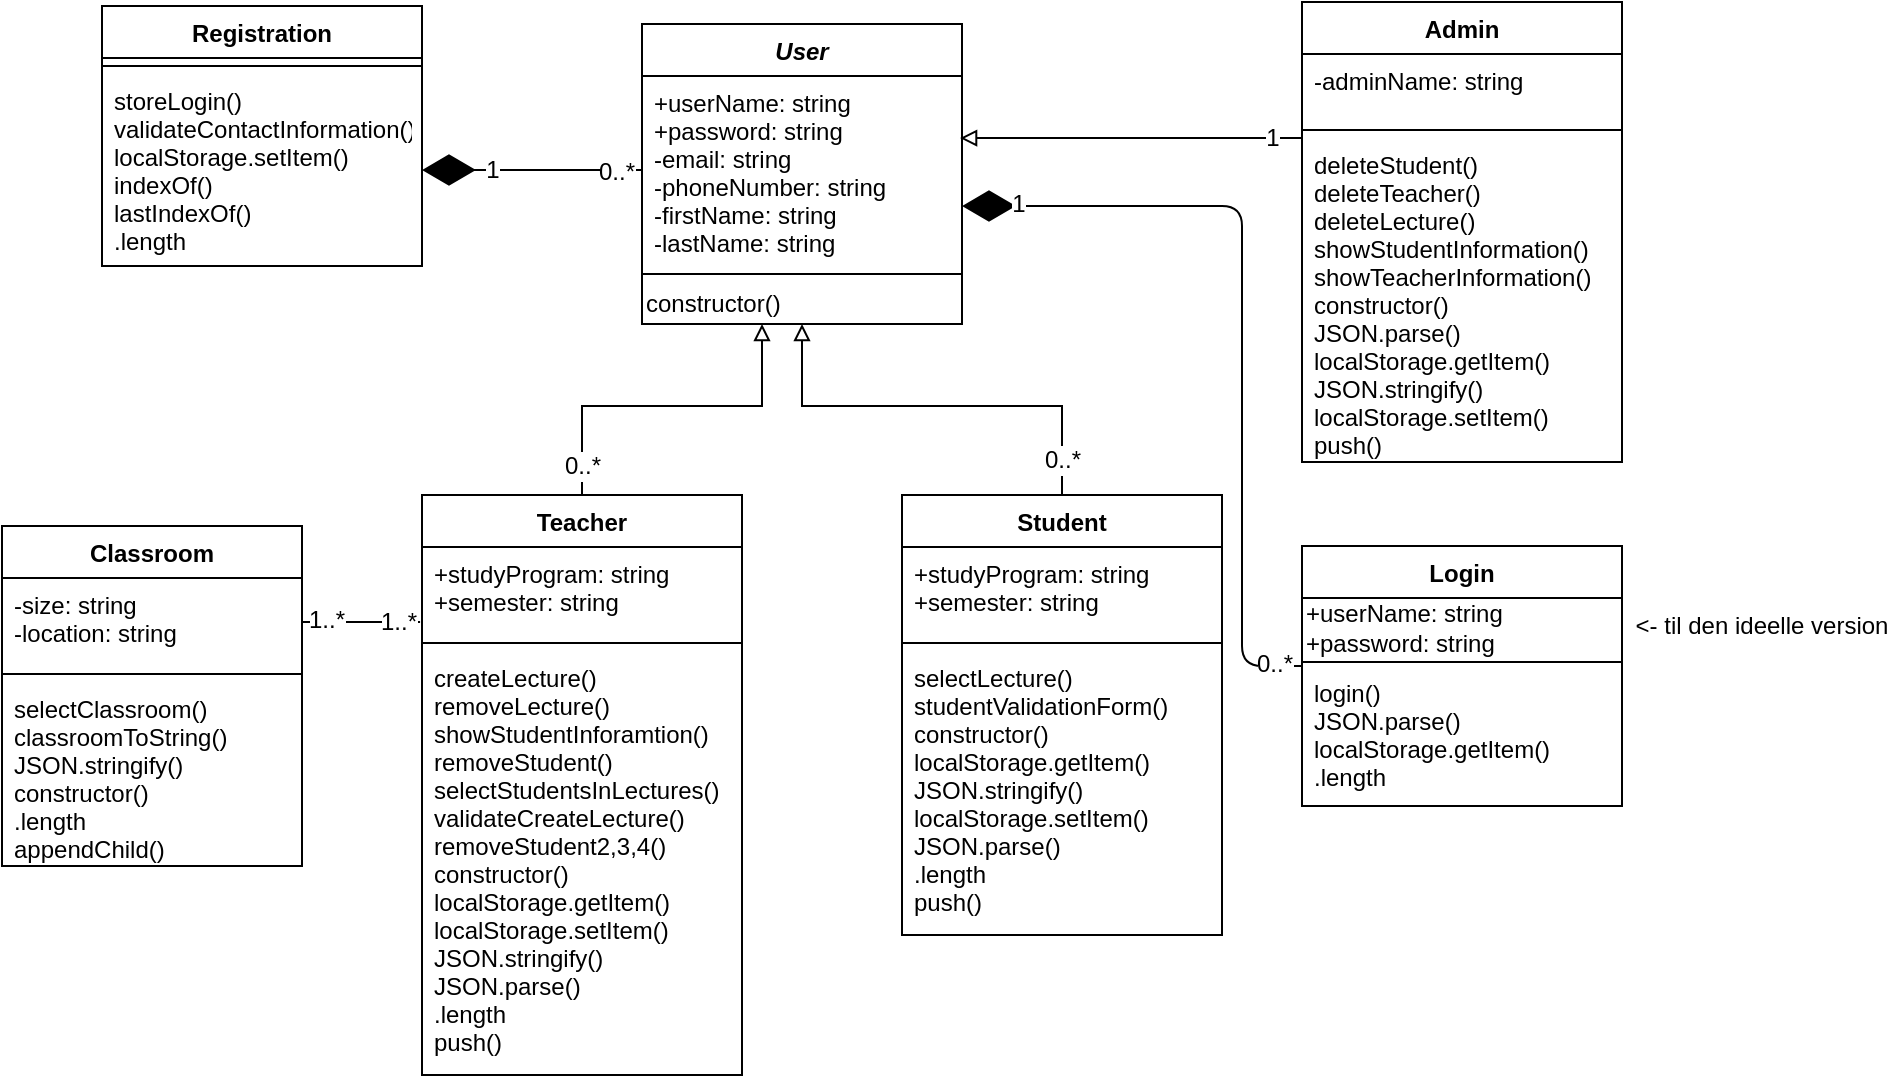 <mxfile version="12.3.8" type="github" pages="1">
  <diagram name="Page-1" id="e7e014a7-5840-1c2e-5031-d8a46d1fe8dd">
    <mxGraphModel dx="1648" dy="748" grid="1" gridSize="10" guides="1" tooltips="1" connect="1" arrows="1" fold="1" page="1" pageScale="1" pageWidth="1169" pageHeight="826" background="#ffffff" math="0" shadow="0">
      <root>
        <mxCell id="0"/>
        <mxCell id="1" parent="0"/>
        <mxCell id="LFXo94fJ0sIlH8z8r5xg-41" value="" style="edgeStyle=orthogonalEdgeStyle;rounded=0;orthogonalLoop=1;jettySize=auto;html=1;startArrow=block;startFill=0;endArrow=none;endFill=0;" parent="1" source="LFXo94fJ0sIlH8z8r5xg-43" target="LFXo94fJ0sIlH8z8r5xg-51" edge="1">
          <mxGeometry relative="1" as="geometry">
            <Array as="points">
              <mxPoint x="430" y="220"/>
              <mxPoint x="560" y="220"/>
            </Array>
          </mxGeometry>
        </mxCell>
        <mxCell id="KUXy2POJu7MudUyYKtRD-20" value="0..*" style="text;html=1;align=center;verticalAlign=middle;resizable=0;points=[];;labelBackgroundColor=#ffffff;" parent="LFXo94fJ0sIlH8z8r5xg-41" vertex="1" connectable="0">
          <mxGeometry x="0.838" relative="1" as="geometry">
            <mxPoint as="offset"/>
          </mxGeometry>
        </mxCell>
        <mxCell id="LFXo94fJ0sIlH8z8r5xg-42" value="" style="edgeStyle=orthogonalEdgeStyle;rounded=0;orthogonalLoop=1;jettySize=auto;html=1;startArrow=block;startFill=0;endArrow=none;endFill=0;" parent="1" source="LFXo94fJ0sIlH8z8r5xg-43" target="LFXo94fJ0sIlH8z8r5xg-47" edge="1">
          <mxGeometry relative="1" as="geometry">
            <Array as="points">
              <mxPoint x="410" y="220"/>
              <mxPoint x="320" y="220"/>
            </Array>
          </mxGeometry>
        </mxCell>
        <mxCell id="KUXy2POJu7MudUyYKtRD-18" value="0..*" style="text;html=1;align=center;verticalAlign=middle;resizable=0;points=[];;labelBackgroundColor=#ffffff;" parent="LFXo94fJ0sIlH8z8r5xg-42" vertex="1" connectable="0">
          <mxGeometry x="0.835" relative="1" as="geometry">
            <mxPoint as="offset"/>
          </mxGeometry>
        </mxCell>
        <mxCell id="WU4-prx6dVndjo4hRYrT-12" value="" style="edgeStyle=orthogonalEdgeStyle;rounded=0;orthogonalLoop=1;jettySize=auto;html=1;startArrow=block;startFill=0;endArrow=none;endFill=0;exitX=0.994;exitY=0.33;exitDx=0;exitDy=0;exitPerimeter=0;" parent="1" source="LFXo94fJ0sIlH8z8r5xg-44" target="WU4-prx6dVndjo4hRYrT-8" edge="1">
          <mxGeometry relative="1" as="geometry">
            <mxPoint x="520" y="128" as="sourcePoint"/>
            <Array as="points">
              <mxPoint x="640" y="86"/>
              <mxPoint x="640" y="86"/>
            </Array>
          </mxGeometry>
        </mxCell>
        <mxCell id="KUXy2POJu7MudUyYKtRD-17" value="1" style="text;html=1;align=center;verticalAlign=middle;resizable=0;points=[];;labelBackgroundColor=#ffffff;" parent="WU4-prx6dVndjo4hRYrT-12" vertex="1" connectable="0">
          <mxGeometry x="0.825" relative="1" as="geometry">
            <mxPoint as="offset"/>
          </mxGeometry>
        </mxCell>
        <mxCell id="LFXo94fJ0sIlH8z8r5xg-43" value="User" style="swimlane;fontStyle=3;align=center;verticalAlign=top;childLayout=stackLayout;horizontal=1;startSize=26;horizontalStack=0;resizeParent=1;resizeParentMax=0;resizeLast=0;collapsible=1;marginBottom=0;" parent="1" vertex="1">
          <mxGeometry x="350" y="29" width="160" height="150" as="geometry">
            <mxRectangle x="350" y="29" width="70" height="26" as="alternateBounds"/>
          </mxGeometry>
        </mxCell>
        <mxCell id="LFXo94fJ0sIlH8z8r5xg-44" value="+userName: string&#xa;+password: string&#xa;-email: string&#xa;-phoneNumber: string&#xa;-firstName: string&#xa;-lastName: string&#xa;" style="text;strokeColor=none;fillColor=none;align=left;verticalAlign=top;spacingLeft=4;spacingRight=4;overflow=hidden;rotatable=0;points=[[0,0.5],[1,0.5]];portConstraint=eastwest;" parent="LFXo94fJ0sIlH8z8r5xg-43" vertex="1">
          <mxGeometry y="26" width="160" height="94" as="geometry"/>
        </mxCell>
        <mxCell id="LFXo94fJ0sIlH8z8r5xg-45" value="" style="line;strokeWidth=1;fillColor=none;align=left;verticalAlign=middle;spacingTop=-1;spacingLeft=3;spacingRight=3;rotatable=0;labelPosition=right;points=[];portConstraint=eastwest;" parent="LFXo94fJ0sIlH8z8r5xg-43" vertex="1">
          <mxGeometry y="120" width="160" height="10" as="geometry"/>
        </mxCell>
        <mxCell id="KUXy2POJu7MudUyYKtRD-4" value="constructor()" style="text;html=1;align=left;verticalAlign=middle;resizable=0;points=[];;autosize=1;" parent="LFXo94fJ0sIlH8z8r5xg-43" vertex="1">
          <mxGeometry y="130" width="160" height="20" as="geometry"/>
        </mxCell>
        <mxCell id="WU4-prx6dVndjo4hRYrT-8" value="Admin" style="swimlane;fontStyle=1;align=center;verticalAlign=top;childLayout=stackLayout;horizontal=1;startSize=26;horizontalStack=0;resizeParent=1;resizeParentMax=0;resizeLast=0;collapsible=1;marginBottom=0;" parent="1" vertex="1">
          <mxGeometry x="680" y="18" width="160" height="230" as="geometry">
            <mxRectangle x="350" y="29" width="70" height="26" as="alternateBounds"/>
          </mxGeometry>
        </mxCell>
        <mxCell id="WU4-prx6dVndjo4hRYrT-9" value="-adminName: string" style="text;strokeColor=none;fillColor=none;align=left;verticalAlign=top;spacingLeft=4;spacingRight=4;overflow=hidden;rotatable=0;points=[[0,0.5],[1,0.5]];portConstraint=eastwest;" parent="WU4-prx6dVndjo4hRYrT-8" vertex="1">
          <mxGeometry y="26" width="160" height="34" as="geometry"/>
        </mxCell>
        <mxCell id="WU4-prx6dVndjo4hRYrT-10" value="" style="line;strokeWidth=1;fillColor=none;align=left;verticalAlign=middle;spacingTop=-1;spacingLeft=3;spacingRight=3;rotatable=0;labelPosition=right;points=[];portConstraint=eastwest;" parent="WU4-prx6dVndjo4hRYrT-8" vertex="1">
          <mxGeometry y="60" width="160" height="8" as="geometry"/>
        </mxCell>
        <mxCell id="WU4-prx6dVndjo4hRYrT-11" value="deleteStudent()&#xa;deleteTeacher()&#xa;deleteLecture()&#xa;showStudentInformation()&#xa;showTeacherInformation()&#xa;constructor()&#xa;JSON.parse()&#xa;localStorage.getItem()&#xa;JSON.stringify()&#xa;localStorage.setItem()&#xa;push()&#xa;&#xa;&#xa;" style="text;strokeColor=none;fillColor=none;align=left;verticalAlign=top;spacingLeft=4;spacingRight=4;overflow=hidden;rotatable=0;points=[[0,0.5],[1,0.5]];portConstraint=eastwest;" parent="WU4-prx6dVndjo4hRYrT-8" vertex="1">
          <mxGeometry y="68" width="160" height="162" as="geometry"/>
        </mxCell>
        <mxCell id="LFXo94fJ0sIlH8z8r5xg-47" value="Teacher" style="swimlane;fontStyle=1;align=center;verticalAlign=top;childLayout=stackLayout;horizontal=1;startSize=26;horizontalStack=0;resizeParent=1;resizeParentMax=0;resizeLast=0;collapsible=1;marginBottom=0;" parent="1" vertex="1">
          <mxGeometry x="240" y="264.5" width="160" height="290" as="geometry">
            <mxRectangle x="350" y="29" width="70" height="26" as="alternateBounds"/>
          </mxGeometry>
        </mxCell>
        <mxCell id="LFXo94fJ0sIlH8z8r5xg-48" value="+studyProgram: string&#xa;+semester: string" style="text;strokeColor=none;fillColor=none;align=left;verticalAlign=top;spacingLeft=4;spacingRight=4;overflow=hidden;rotatable=0;points=[[0,0.5],[1,0.5]];portConstraint=eastwest;" parent="LFXo94fJ0sIlH8z8r5xg-47" vertex="1">
          <mxGeometry y="26" width="160" height="44" as="geometry"/>
        </mxCell>
        <mxCell id="LFXo94fJ0sIlH8z8r5xg-49" value="" style="line;strokeWidth=1;fillColor=none;align=left;verticalAlign=middle;spacingTop=-1;spacingLeft=3;spacingRight=3;rotatable=0;labelPosition=right;points=[];portConstraint=eastwest;" parent="LFXo94fJ0sIlH8z8r5xg-47" vertex="1">
          <mxGeometry y="70" width="160" height="8" as="geometry"/>
        </mxCell>
        <mxCell id="LFXo94fJ0sIlH8z8r5xg-50" value="createLecture()&#xa;removeLecture()&#xa;showStudentInforamtion()&#xa;removeStudent()&#xa;selectStudentsInLectures()&#xa;validateCreateLecture()&#xa;removeStudent2,3,4()&#xa;constructor()&#xa;localStorage.getItem()&#xa;localStorage.setItem()&#xa;JSON.stringify()&#xa;JSON.parse()&#xa;.length&#xa;push()&#xa;" style="text;strokeColor=none;fillColor=none;align=left;verticalAlign=top;spacingLeft=4;spacingRight=4;overflow=hidden;rotatable=0;points=[[0,0.5],[1,0.5]];portConstraint=eastwest;" parent="LFXo94fJ0sIlH8z8r5xg-47" vertex="1">
          <mxGeometry y="78" width="160" height="212" as="geometry"/>
        </mxCell>
        <mxCell id="LFXo94fJ0sIlH8z8r5xg-51" value="Student" style="swimlane;fontStyle=1;align=center;verticalAlign=top;childLayout=stackLayout;horizontal=1;startSize=26;horizontalStack=0;resizeParent=1;resizeParentMax=0;resizeLast=0;collapsible=1;marginBottom=0;" parent="1" vertex="1">
          <mxGeometry x="480" y="264.5" width="160" height="220" as="geometry">
            <mxRectangle x="350" y="29" width="70" height="26" as="alternateBounds"/>
          </mxGeometry>
        </mxCell>
        <mxCell id="LFXo94fJ0sIlH8z8r5xg-52" value="+studyProgram: string&#xa;+semester: string" style="text;strokeColor=none;fillColor=none;align=left;verticalAlign=top;spacingLeft=4;spacingRight=4;overflow=hidden;rotatable=0;points=[[0,0.5],[1,0.5]];portConstraint=eastwest;" parent="LFXo94fJ0sIlH8z8r5xg-51" vertex="1">
          <mxGeometry y="26" width="160" height="44" as="geometry"/>
        </mxCell>
        <mxCell id="LFXo94fJ0sIlH8z8r5xg-53" value="" style="line;strokeWidth=1;fillColor=none;align=left;verticalAlign=middle;spacingTop=-1;spacingLeft=3;spacingRight=3;rotatable=0;labelPosition=right;points=[];portConstraint=eastwest;" parent="LFXo94fJ0sIlH8z8r5xg-51" vertex="1">
          <mxGeometry y="70" width="160" height="8" as="geometry"/>
        </mxCell>
        <mxCell id="LFXo94fJ0sIlH8z8r5xg-54" value="selectLecture()&#xa;studentValidationForm()&#xa;constructor()&#xa;localStorage.getItem()&#xa;JSON.stringify()&#xa;localStorage.setItem()&#xa;JSON.parse()&#xa;.length&#xa;push()" style="text;strokeColor=none;fillColor=none;align=left;verticalAlign=top;spacingLeft=4;spacingRight=4;overflow=hidden;rotatable=0;points=[[0,0.5],[1,0.5]];portConstraint=eastwest;" parent="LFXo94fJ0sIlH8z8r5xg-51" vertex="1">
          <mxGeometry y="78" width="160" height="142" as="geometry"/>
        </mxCell>
        <mxCell id="LFXo94fJ0sIlH8z8r5xg-62" value="Classroom" style="swimlane;fontStyle=1;align=center;verticalAlign=top;childLayout=stackLayout;horizontal=1;startSize=26;horizontalStack=0;resizeParent=1;resizeParentMax=0;resizeLast=0;collapsible=1;marginBottom=0;" parent="1" vertex="1">
          <mxGeometry x="30" y="280" width="150" height="170" as="geometry"/>
        </mxCell>
        <mxCell id="LFXo94fJ0sIlH8z8r5xg-63" value="-size: string&#xa;-location: string" style="text;strokeColor=none;fillColor=none;align=left;verticalAlign=top;spacingLeft=4;spacingRight=4;overflow=hidden;rotatable=0;points=[[0,0.5],[1,0.5]];portConstraint=eastwest;" parent="LFXo94fJ0sIlH8z8r5xg-62" vertex="1">
          <mxGeometry y="26" width="150" height="44" as="geometry"/>
        </mxCell>
        <mxCell id="LFXo94fJ0sIlH8z8r5xg-64" value="" style="line;strokeWidth=1;fillColor=none;align=left;verticalAlign=middle;spacingTop=-1;spacingLeft=3;spacingRight=3;rotatable=0;labelPosition=right;points=[];portConstraint=eastwest;" parent="LFXo94fJ0sIlH8z8r5xg-62" vertex="1">
          <mxGeometry y="70" width="150" height="8" as="geometry"/>
        </mxCell>
        <mxCell id="LFXo94fJ0sIlH8z8r5xg-65" value="selectClassroom()&#xa;classroomToString()&#xa;JSON.stringify()&#xa;constructor()&#xa;.length&#xa;appendChild()&#xa;&#xa;" style="text;strokeColor=none;fillColor=none;align=left;verticalAlign=top;spacingLeft=4;spacingRight=4;overflow=hidden;rotatable=0;points=[[0,0.5],[1,0.5]];portConstraint=eastwest;" parent="LFXo94fJ0sIlH8z8r5xg-62" vertex="1">
          <mxGeometry y="78" width="150" height="92" as="geometry"/>
        </mxCell>
        <mxCell id="hfDIWK2UQCfKmpS9vzy0-5" value="Login" style="swimlane;fontStyle=1;align=center;verticalAlign=top;childLayout=stackLayout;horizontal=1;startSize=26;horizontalStack=0;resizeParent=1;resizeParentMax=0;resizeLast=0;collapsible=1;marginBottom=0;" parent="1" vertex="1">
          <mxGeometry x="680" y="290" width="160" height="130" as="geometry"/>
        </mxCell>
        <mxCell id="KUXy2POJu7MudUyYKtRD-2" value="+userName: string&lt;br&gt;+password: string" style="text;html=1;align=left;verticalAlign=middle;resizable=0;points=[];;autosize=1;" parent="hfDIWK2UQCfKmpS9vzy0-5" vertex="1">
          <mxGeometry y="26" width="160" height="30" as="geometry"/>
        </mxCell>
        <mxCell id="hfDIWK2UQCfKmpS9vzy0-7" value="" style="line;strokeWidth=1;fillColor=none;align=left;verticalAlign=middle;spacingTop=-1;spacingLeft=3;spacingRight=3;rotatable=0;labelPosition=right;points=[];portConstraint=eastwest;" parent="hfDIWK2UQCfKmpS9vzy0-5" vertex="1">
          <mxGeometry y="56" width="160" height="4" as="geometry"/>
        </mxCell>
        <mxCell id="hfDIWK2UQCfKmpS9vzy0-8" value="login()&#xa;JSON.parse()&#xa;localStorage.getItem()&#xa;.length" style="text;strokeColor=none;fillColor=none;align=left;verticalAlign=top;spacingLeft=4;spacingRight=4;overflow=hidden;rotatable=0;points=[[0,0.5],[1,0.5]];portConstraint=eastwest;" parent="hfDIWK2UQCfKmpS9vzy0-5" vertex="1">
          <mxGeometry y="60" width="160" height="70" as="geometry"/>
        </mxCell>
        <mxCell id="hfDIWK2UQCfKmpS9vzy0-10" value="Registration" style="swimlane;fontStyle=1;align=center;verticalAlign=top;childLayout=stackLayout;horizontal=1;startSize=26;horizontalStack=0;resizeParent=1;resizeParentMax=0;resizeLast=0;collapsible=1;marginBottom=0;" parent="1" vertex="1">
          <mxGeometry x="80" y="20" width="160" height="130" as="geometry"/>
        </mxCell>
        <mxCell id="hfDIWK2UQCfKmpS9vzy0-12" value="" style="line;strokeWidth=1;fillColor=none;align=left;verticalAlign=middle;spacingTop=-1;spacingLeft=3;spacingRight=3;rotatable=0;labelPosition=right;points=[];portConstraint=eastwest;" parent="hfDIWK2UQCfKmpS9vzy0-10" vertex="1">
          <mxGeometry y="26" width="160" height="8" as="geometry"/>
        </mxCell>
        <mxCell id="hfDIWK2UQCfKmpS9vzy0-13" value="storeLogin()&#xa;validateContactInformation()&#xa;localStorage.setItem()&#xa;indexOf()&#xa;lastIndexOf()&#xa;.length" style="text;strokeColor=none;fillColor=none;align=left;verticalAlign=top;spacingLeft=4;spacingRight=4;overflow=hidden;rotatable=0;points=[[0,0.5],[1,0.5]];portConstraint=eastwest;" parent="hfDIWK2UQCfKmpS9vzy0-10" vertex="1">
          <mxGeometry y="34" width="160" height="96" as="geometry"/>
        </mxCell>
        <mxCell id="IEgNIyqpCmcc1P4-qV0--2" style="edgeStyle=orthogonalEdgeStyle;rounded=0;orthogonalLoop=1;jettySize=auto;html=1;entryX=-0.006;entryY=0.852;entryDx=0;entryDy=0;entryPerimeter=0;startArrow=none;startFill=0;endArrow=none;endFill=0;" parent="1" source="LFXo94fJ0sIlH8z8r5xg-63" target="LFXo94fJ0sIlH8z8r5xg-48" edge="1">
          <mxGeometry relative="1" as="geometry"/>
        </mxCell>
        <mxCell id="KUXy2POJu7MudUyYKtRD-29" value="1..*" style="text;html=1;align=center;verticalAlign=middle;resizable=0;points=[];;labelBackgroundColor=#ffffff;" parent="IEgNIyqpCmcc1P4-qV0--2" vertex="1" connectable="0">
          <mxGeometry x="-0.762" y="1" relative="1" as="geometry">
            <mxPoint x="5" as="offset"/>
          </mxGeometry>
        </mxCell>
        <mxCell id="KUXy2POJu7MudUyYKtRD-30" value="1..*" style="text;html=1;align=center;verticalAlign=middle;resizable=0;points=[];;labelBackgroundColor=#ffffff;" parent="IEgNIyqpCmcc1P4-qV0--2" vertex="1" connectable="0">
          <mxGeometry x="0.738" relative="1" as="geometry">
            <mxPoint x="-4" as="offset"/>
          </mxGeometry>
        </mxCell>
        <mxCell id="KUXy2POJu7MudUyYKtRD-3" value="&amp;lt;- til den ideelle version" style="text;html=1;strokeColor=none;fillColor=none;align=center;verticalAlign=middle;whiteSpace=wrap;rounded=0;" parent="1" vertex="1">
          <mxGeometry x="840" y="320" width="140" height="20" as="geometry"/>
        </mxCell>
        <mxCell id="KUXy2POJu7MudUyYKtRD-8" value="" style="endArrow=diamondThin;endFill=1;endSize=24;html=1;" parent="1" edge="1">
          <mxGeometry width="160" relative="1" as="geometry">
            <mxPoint x="680" y="350" as="sourcePoint"/>
            <mxPoint x="510" y="120" as="targetPoint"/>
            <Array as="points">
              <mxPoint x="650" y="350"/>
              <mxPoint x="650" y="120"/>
            </Array>
          </mxGeometry>
        </mxCell>
        <mxCell id="KUXy2POJu7MudUyYKtRD-27" value="1" style="text;html=1;align=center;verticalAlign=middle;resizable=0;points=[];;labelBackgroundColor=#ffffff;" parent="KUXy2POJu7MudUyYKtRD-8" vertex="1" connectable="0">
          <mxGeometry x="0.863" y="-1" relative="1" as="geometry">
            <mxPoint as="offset"/>
          </mxGeometry>
        </mxCell>
        <mxCell id="KUXy2POJu7MudUyYKtRD-28" value="0..*" style="text;html=1;align=center;verticalAlign=middle;resizable=0;points=[];;labelBackgroundColor=#ffffff;" parent="KUXy2POJu7MudUyYKtRD-8" vertex="1" connectable="0">
          <mxGeometry x="-0.93" y="-1" relative="1" as="geometry">
            <mxPoint as="offset"/>
          </mxGeometry>
        </mxCell>
        <mxCell id="KUXy2POJu7MudUyYKtRD-9" value="" style="endArrow=diamondThin;endFill=1;endSize=24;html=1;exitX=0;exitY=0.5;exitDx=0;exitDy=0;entryX=1;entryY=0.5;entryDx=0;entryDy=0;" parent="1" source="LFXo94fJ0sIlH8z8r5xg-44" target="hfDIWK2UQCfKmpS9vzy0-13" edge="1">
          <mxGeometry width="160" relative="1" as="geometry">
            <mxPoint x="40" y="550" as="sourcePoint"/>
            <mxPoint x="200" y="550" as="targetPoint"/>
          </mxGeometry>
        </mxCell>
        <mxCell id="KUXy2POJu7MudUyYKtRD-16" value="0..*" style="text;html=1;align=center;verticalAlign=middle;resizable=0;points=[];;labelBackgroundColor=#ffffff;" parent="KUXy2POJu7MudUyYKtRD-9" vertex="1" connectable="0">
          <mxGeometry x="-0.818" y="1" relative="1" as="geometry">
            <mxPoint x="-3" as="offset"/>
          </mxGeometry>
        </mxCell>
        <mxCell id="KUXy2POJu7MudUyYKtRD-26" value="1" style="text;html=1;align=center;verticalAlign=middle;resizable=0;points=[];;labelBackgroundColor=#ffffff;" parent="KUXy2POJu7MudUyYKtRD-9" vertex="1" connectable="0">
          <mxGeometry x="0.364" relative="1" as="geometry">
            <mxPoint as="offset"/>
          </mxGeometry>
        </mxCell>
      </root>
    </mxGraphModel>
  </diagram>
</mxfile>
